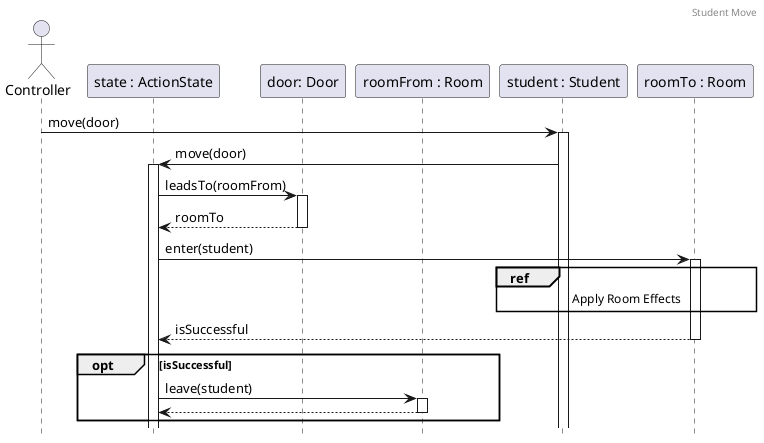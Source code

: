 @startuml
header Student Move

hide footbox
autoactivate on

actor A as "Controller"
participant C as "state : ActionState"
participant D as "door: Door"
participant E as "roomFrom : Room"
participant B as "student : Student"
participant F as "roomTo : Room"

A -> B : move(door)
B -> C : move(door)
C -> D : leadsTo(roomFrom)
return roomTo
C -> F : enter(student)
ref over B, F : Apply Room Effects
return isSuccessful
opt isSuccessful
    C -> E : leave(student)
    return    
end

@enduml
